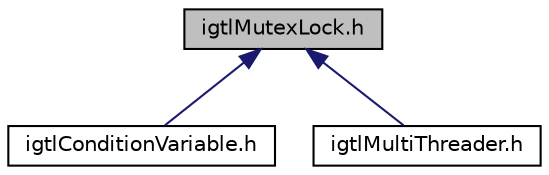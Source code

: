 digraph "igtlMutexLock.h"
{
  edge [fontname="Helvetica",fontsize="10",labelfontname="Helvetica",labelfontsize="10"];
  node [fontname="Helvetica",fontsize="10",shape=record];
  Node1 [label="igtlMutexLock.h",height=0.2,width=0.4,color="black", fillcolor="grey75", style="filled", fontcolor="black"];
  Node1 -> Node2 [dir="back",color="midnightblue",fontsize="10",style="solid",fontname="Helvetica"];
  Node2 [label="igtlConditionVariable.h",height=0.2,width=0.4,color="black", fillcolor="white", style="filled",URL="$igtlConditionVariable_8h.html"];
  Node1 -> Node3 [dir="back",color="midnightblue",fontsize="10",style="solid",fontname="Helvetica"];
  Node3 [label="igtlMultiThreader.h",height=0.2,width=0.4,color="black", fillcolor="white", style="filled",URL="$igtlMultiThreader_8h.html"];
}
